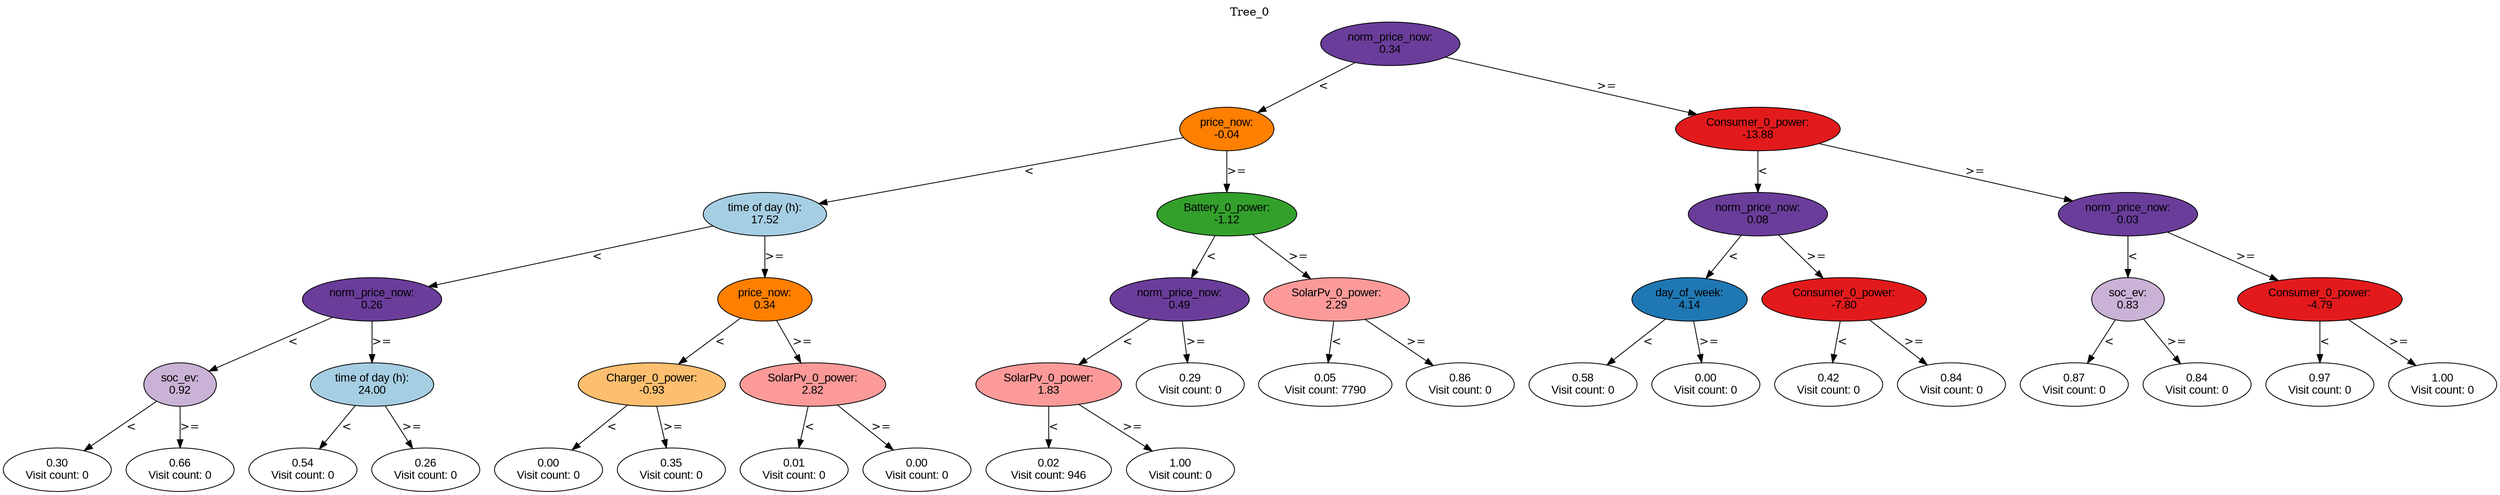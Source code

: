 digraph BST {
    node [fontname="Arial" style=filled colorscheme=paired12];
    0 [ label = "norm_price_now:
0.34" fillcolor=10];
    1 [ label = "price_now:
-0.04" fillcolor=8];
    2 [ label = "time of day (h):
17.52" fillcolor=1];
    3 [ label = "norm_price_now:
0.26" fillcolor=10];
    4 [ label = "soc_ev:
0.92" fillcolor=9];
    5 [ label = "0.30
Visit count: 0" fillcolor=white];
    6 [ label = "0.66
Visit count: 0" fillcolor=white];
    7 [ label = "time of day (h):
24.00" fillcolor=1];
    8 [ label = "0.54
Visit count: 0" fillcolor=white];
    9 [ label = "0.26
Visit count: 0" fillcolor=white];
    10 [ label = "price_now:
0.34" fillcolor=8];
    11 [ label = "Charger_0_power:
-0.93" fillcolor=7];
    12 [ label = "0.00
Visit count: 0" fillcolor=white];
    13 [ label = "0.35
Visit count: 0" fillcolor=white];
    14 [ label = "SolarPv_0_power:
2.82" fillcolor=5];
    15 [ label = "0.01
Visit count: 0" fillcolor=white];
    16 [ label = "0.00
Visit count: 0" fillcolor=white];
    17 [ label = "Battery_0_power:
-1.12" fillcolor=4];
    18 [ label = "norm_price_now:
0.49" fillcolor=10];
    19 [ label = "SolarPv_0_power:
1.83" fillcolor=5];
    20 [ label = "0.02
Visit count: 946" fillcolor=white];
    21 [ label = "1.00
Visit count: 0" fillcolor=white];
    22 [ label = "0.29
Visit count: 0" fillcolor=white];
    23 [ label = "SolarPv_0_power:
2.29" fillcolor=5];
    24 [ label = "0.05
Visit count: 7790" fillcolor=white];
    25 [ label = "0.86
Visit count: 0" fillcolor=white];
    26 [ label = "Consumer_0_power:
-13.88" fillcolor=6];
    27 [ label = "norm_price_now:
0.08" fillcolor=10];
    28 [ label = "day_of_week:
4.14" fillcolor=2];
    29 [ label = "0.58
Visit count: 0" fillcolor=white];
    30 [ label = "0.00
Visit count: 0" fillcolor=white];
    31 [ label = "Consumer_0_power:
-7.80" fillcolor=6];
    32 [ label = "0.42
Visit count: 0" fillcolor=white];
    33 [ label = "0.84
Visit count: 0" fillcolor=white];
    34 [ label = "norm_price_now:
0.03" fillcolor=10];
    35 [ label = "soc_ev:
0.83" fillcolor=9];
    36 [ label = "0.87
Visit count: 0" fillcolor=white];
    37 [ label = "0.84
Visit count: 0" fillcolor=white];
    38 [ label = "Consumer_0_power:
-4.79" fillcolor=6];
    39 [ label = "0.97
Visit count: 0" fillcolor=white];
    40 [ label = "1.00
Visit count: 0" fillcolor=white];

    0  -> 1[ label = "<"];
    0  -> 26[ label = ">="];
    1  -> 2[ label = "<"];
    1  -> 17[ label = ">="];
    2  -> 3[ label = "<"];
    2  -> 10[ label = ">="];
    3  -> 4[ label = "<"];
    3  -> 7[ label = ">="];
    4  -> 5[ label = "<"];
    4  -> 6[ label = ">="];
    7  -> 8[ label = "<"];
    7  -> 9[ label = ">="];
    10  -> 11[ label = "<"];
    10  -> 14[ label = ">="];
    11  -> 12[ label = "<"];
    11  -> 13[ label = ">="];
    14  -> 15[ label = "<"];
    14  -> 16[ label = ">="];
    17  -> 18[ label = "<"];
    17  -> 23[ label = ">="];
    18  -> 19[ label = "<"];
    18  -> 22[ label = ">="];
    19  -> 20[ label = "<"];
    19  -> 21[ label = ">="];
    23  -> 24[ label = "<"];
    23  -> 25[ label = ">="];
    26  -> 27[ label = "<"];
    26  -> 34[ label = ">="];
    27  -> 28[ label = "<"];
    27  -> 31[ label = ">="];
    28  -> 29[ label = "<"];
    28  -> 30[ label = ">="];
    31  -> 32[ label = "<"];
    31  -> 33[ label = ">="];
    34  -> 35[ label = "<"];
    34  -> 38[ label = ">="];
    35  -> 36[ label = "<"];
    35  -> 37[ label = ">="];
    38  -> 39[ label = "<"];
    38  -> 40[ label = ">="];

    labelloc="t";
    label="Tree_0";
}